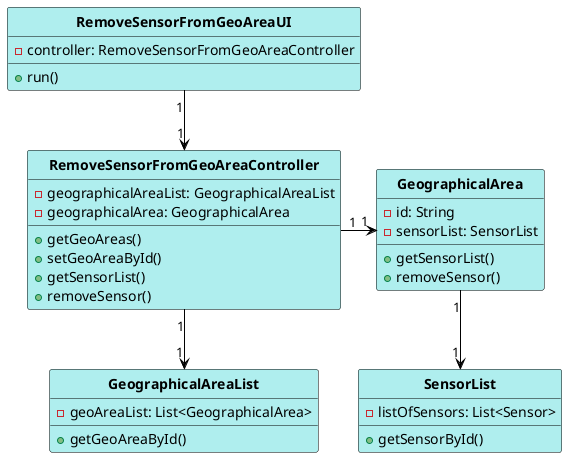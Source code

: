 @startuml
skinparam linetype ortho

skinparam class {
	BackgroundColor PaleTurquoise
	ArrowColor Black
	BorderColor Black
	FontStyle Bold
}

hide circle

RemoveSensorFromGeoAreaUI "1" -down-> "1" RemoveSensorFromGeoAreaController
RemoveSensorFromGeoAreaController "1" -down-> "1" GeographicalAreaList
RemoveSensorFromGeoAreaController "1" -> "1" GeographicalArea
GeographicalArea "1" --> "1" SensorList

Class RemoveSensorFromGeoAreaUI {
-controller: RemoveSensorFromGeoAreaController
+run()
}

Class RemoveSensorFromGeoAreaController {
-geographicalAreaList: GeographicalAreaList
-geographicalArea: GeographicalArea
+getGeoAreas()
+setGeoAreaById()
+getSensorList()
+removeSensor()
}

Class GeographicalAreaList {
-geoAreaList: List<GeographicalArea>
+getGeoAreaById()
}

Class GeographicalArea {
-id: String
-sensorList: SensorList
+getSensorList()
+removeSensor()
}

Class SensorList {
-listOfSensors: List<Sensor>
+getSensorById()
}
@enduml